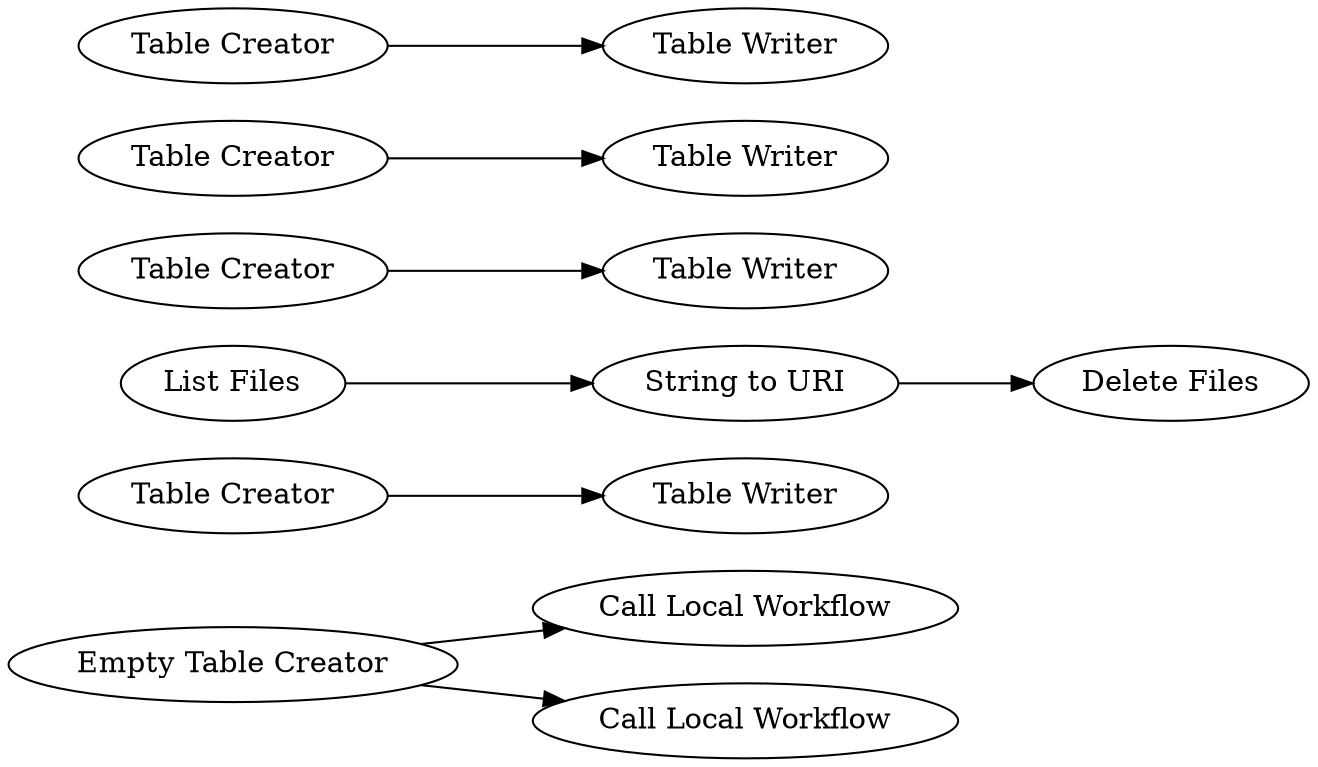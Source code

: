 digraph {
	"-4952345792434862178_50" [label="Empty Table Creator"]
	"-4952345792434862178_14" [label="Table Creator"]
	"-4952345792434862178_52" [label="Call Local Workflow"]
	"-4952345792434862178_49" [label="String to URI"]
	"-4952345792434862178_26" [label="Table Writer"]
	"-4952345792434862178_25" [label="Table Writer"]
	"-4952345792434862178_27" [label="Table Writer"]
	"-4952345792434862178_44" [label="Table Creator"]
	"-4952345792434862178_7" [label="Table Creator"]
	"-4952345792434862178_47" [label="List Files"]
	"-4952345792434862178_48" [label="Delete Files"]
	"-4952345792434862178_51" [label="Call Local Workflow"]
	"-4952345792434862178_24" [label="Table Writer"]
	"-4952345792434862178_45" [label="Table Creator"]
	"-4952345792434862178_7" -> "-4952345792434862178_26"
	"-4952345792434862178_47" -> "-4952345792434862178_49"
	"-4952345792434862178_49" -> "-4952345792434862178_48"
	"-4952345792434862178_44" -> "-4952345792434862178_24"
	"-4952345792434862178_50" -> "-4952345792434862178_52"
	"-4952345792434862178_45" -> "-4952345792434862178_25"
	"-4952345792434862178_14" -> "-4952345792434862178_27"
	"-4952345792434862178_50" -> "-4952345792434862178_51"
	rankdir=LR
}
